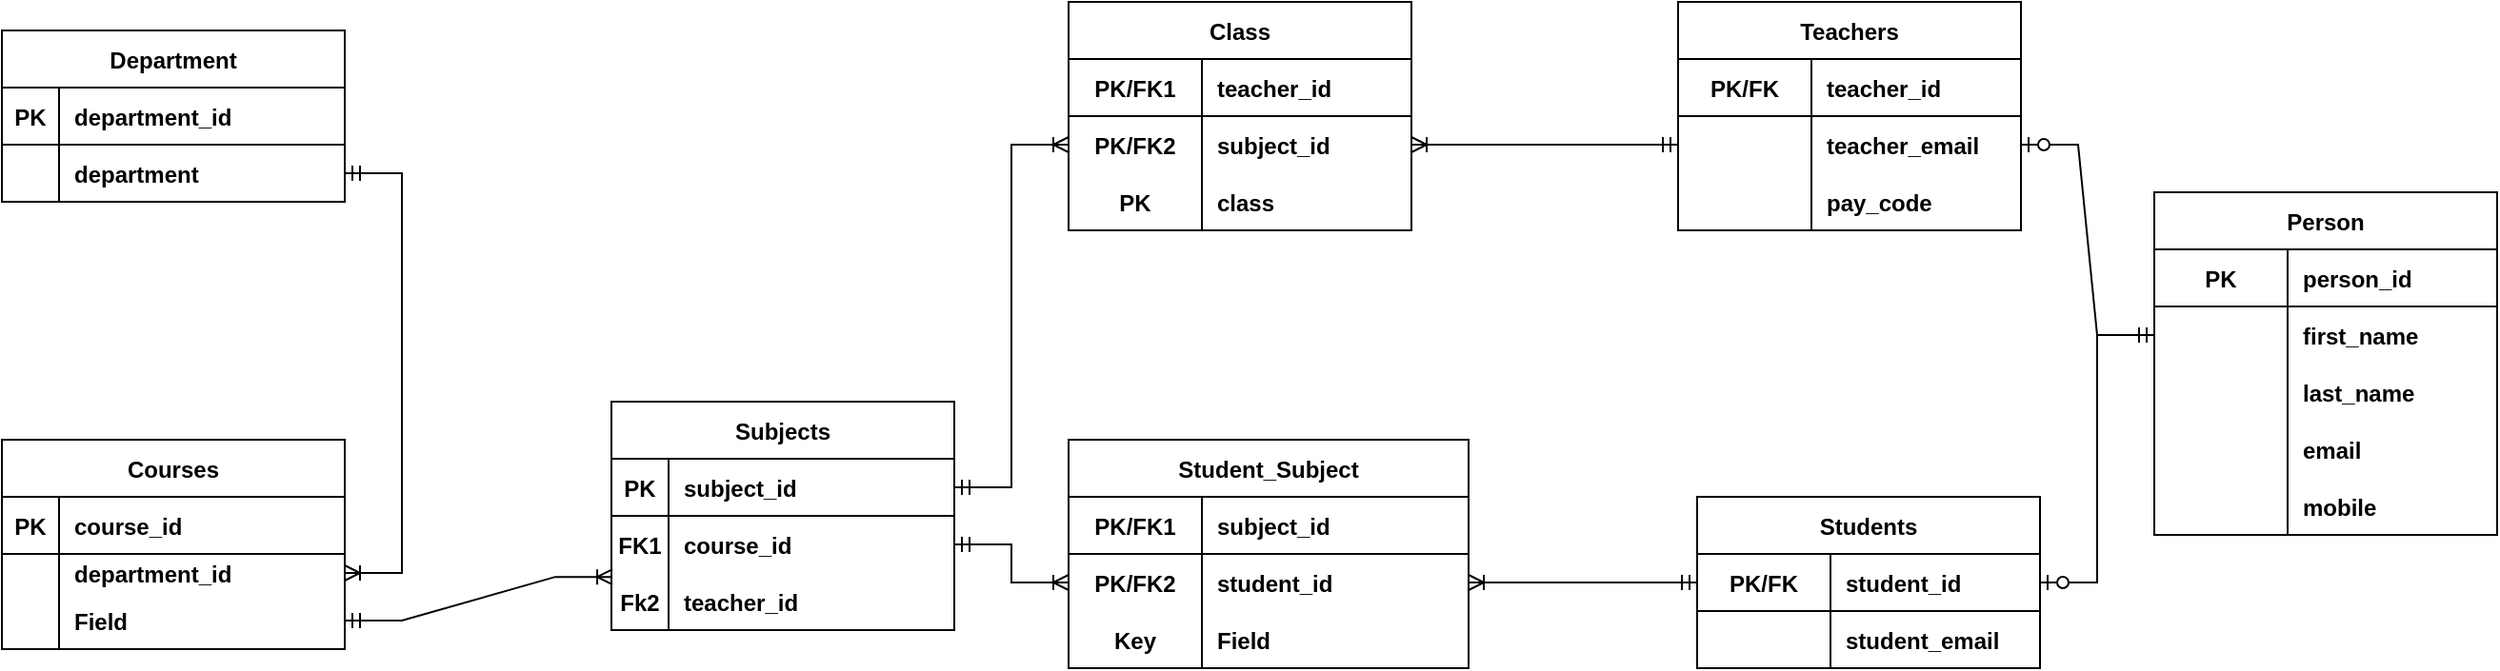 <mxfile version="20.2.7" type="device"><diagram id="C5RBs43oDa-KdzZeNtuy" name="Page-1"><mxGraphModel dx="3242" dy="934" grid="1" gridSize="10" guides="1" tooltips="1" connect="1" arrows="1" fold="1" page="1" pageScale="1" pageWidth="827" pageHeight="1169" math="0" shadow="0"><root><mxCell id="WIyWlLk6GJQsqaUBKTNV-0"/><mxCell id="WIyWlLk6GJQsqaUBKTNV-1" parent="WIyWlLk6GJQsqaUBKTNV-0"/><mxCell id="LIIP96oNeMK7vDLCHSb4-39" value="Subjects" style="shape=table;startSize=30;container=1;collapsible=1;childLayout=tableLayout;fixedRows=1;rowLines=0;fontStyle=1;align=center;resizeLast=1;" vertex="1" parent="WIyWlLk6GJQsqaUBKTNV-1"><mxGeometry x="-1140" y="270" width="180" height="120" as="geometry"/></mxCell><mxCell id="LIIP96oNeMK7vDLCHSb4-40" value="" style="shape=tableRow;horizontal=0;startSize=0;swimlaneHead=0;swimlaneBody=0;fillColor=none;collapsible=0;dropTarget=0;points=[[0,0.5],[1,0.5]];portConstraint=eastwest;top=0;left=0;right=0;bottom=1;fontStyle=1" vertex="1" parent="LIIP96oNeMK7vDLCHSb4-39"><mxGeometry y="30" width="180" height="30" as="geometry"/></mxCell><mxCell id="LIIP96oNeMK7vDLCHSb4-41" value="PK" style="shape=partialRectangle;connectable=0;fillColor=none;top=0;left=0;bottom=0;right=0;fontStyle=1;overflow=hidden;" vertex="1" parent="LIIP96oNeMK7vDLCHSb4-40"><mxGeometry width="30" height="30" as="geometry"><mxRectangle width="30" height="30" as="alternateBounds"/></mxGeometry></mxCell><mxCell id="LIIP96oNeMK7vDLCHSb4-42" value="subject_id" style="shape=partialRectangle;connectable=0;fillColor=none;top=0;left=0;bottom=0;right=0;align=left;spacingLeft=6;fontStyle=1;overflow=hidden;" vertex="1" parent="LIIP96oNeMK7vDLCHSb4-40"><mxGeometry x="30" width="150" height="30" as="geometry"><mxRectangle width="150" height="30" as="alternateBounds"/></mxGeometry></mxCell><mxCell id="LIIP96oNeMK7vDLCHSb4-43" value="" style="shape=tableRow;horizontal=0;startSize=0;swimlaneHead=0;swimlaneBody=0;fillColor=none;collapsible=0;dropTarget=0;points=[[0,0.5],[1,0.5]];portConstraint=eastwest;top=0;left=0;right=0;bottom=0;fontStyle=1" vertex="1" parent="LIIP96oNeMK7vDLCHSb4-39"><mxGeometry y="60" width="180" height="30" as="geometry"/></mxCell><mxCell id="LIIP96oNeMK7vDLCHSb4-44" value="FK1" style="shape=partialRectangle;connectable=0;fillColor=none;top=0;left=0;bottom=0;right=0;editable=1;overflow=hidden;fontStyle=1" vertex="1" parent="LIIP96oNeMK7vDLCHSb4-43"><mxGeometry width="30" height="30" as="geometry"><mxRectangle width="30" height="30" as="alternateBounds"/></mxGeometry></mxCell><mxCell id="LIIP96oNeMK7vDLCHSb4-45" value="course_id" style="shape=partialRectangle;connectable=0;fillColor=none;top=0;left=0;bottom=0;right=0;align=left;spacingLeft=6;overflow=hidden;fontStyle=1" vertex="1" parent="LIIP96oNeMK7vDLCHSb4-43"><mxGeometry x="30" width="150" height="30" as="geometry"><mxRectangle width="150" height="30" as="alternateBounds"/></mxGeometry></mxCell><mxCell id="LIIP96oNeMK7vDLCHSb4-46" value="" style="shape=tableRow;horizontal=0;startSize=0;swimlaneHead=0;swimlaneBody=0;fillColor=none;collapsible=0;dropTarget=0;points=[[0,0.5],[1,0.5]];portConstraint=eastwest;top=0;left=0;right=0;bottom=0;fontStyle=1" vertex="1" parent="LIIP96oNeMK7vDLCHSb4-39"><mxGeometry y="90" width="180" height="30" as="geometry"/></mxCell><mxCell id="LIIP96oNeMK7vDLCHSb4-47" value="Fk2" style="shape=partialRectangle;connectable=0;fillColor=none;top=0;left=0;bottom=0;right=0;editable=1;overflow=hidden;fontStyle=1" vertex="1" parent="LIIP96oNeMK7vDLCHSb4-46"><mxGeometry width="30" height="30" as="geometry"><mxRectangle width="30" height="30" as="alternateBounds"/></mxGeometry></mxCell><mxCell id="LIIP96oNeMK7vDLCHSb4-48" value="teacher_id" style="shape=partialRectangle;connectable=0;fillColor=none;top=0;left=0;bottom=0;right=0;align=left;spacingLeft=6;overflow=hidden;fontStyle=1" vertex="1" parent="LIIP96oNeMK7vDLCHSb4-46"><mxGeometry x="30" width="150" height="30" as="geometry"><mxRectangle width="150" height="30" as="alternateBounds"/></mxGeometry></mxCell><mxCell id="LIIP96oNeMK7vDLCHSb4-78" value="Courses" style="shape=table;startSize=30;container=1;collapsible=1;childLayout=tableLayout;fixedRows=1;rowLines=0;fontStyle=1;align=center;resizeLast=1;" vertex="1" parent="WIyWlLk6GJQsqaUBKTNV-1"><mxGeometry x="-1460" y="290" width="180" height="110" as="geometry"/></mxCell><mxCell id="LIIP96oNeMK7vDLCHSb4-79" value="" style="shape=tableRow;horizontal=0;startSize=0;swimlaneHead=0;swimlaneBody=0;fillColor=none;collapsible=0;dropTarget=0;points=[[0,0.5],[1,0.5]];portConstraint=eastwest;top=0;left=0;right=0;bottom=1;fontStyle=1" vertex="1" parent="LIIP96oNeMK7vDLCHSb4-78"><mxGeometry y="30" width="180" height="30" as="geometry"/></mxCell><mxCell id="LIIP96oNeMK7vDLCHSb4-80" value="PK" style="shape=partialRectangle;connectable=0;fillColor=none;top=0;left=0;bottom=0;right=0;fontStyle=1;overflow=hidden;" vertex="1" parent="LIIP96oNeMK7vDLCHSb4-79"><mxGeometry width="30" height="30" as="geometry"><mxRectangle width="30" height="30" as="alternateBounds"/></mxGeometry></mxCell><mxCell id="LIIP96oNeMK7vDLCHSb4-81" value="course_id" style="shape=partialRectangle;connectable=0;fillColor=none;top=0;left=0;bottom=0;right=0;align=left;spacingLeft=6;fontStyle=1;overflow=hidden;" vertex="1" parent="LIIP96oNeMK7vDLCHSb4-79"><mxGeometry x="30" width="150" height="30" as="geometry"><mxRectangle width="150" height="30" as="alternateBounds"/></mxGeometry></mxCell><mxCell id="LIIP96oNeMK7vDLCHSb4-82" value="" style="shape=tableRow;horizontal=0;startSize=0;swimlaneHead=0;swimlaneBody=0;fillColor=none;collapsible=0;dropTarget=0;points=[[0,0.5],[1,0.5]];portConstraint=eastwest;top=0;left=0;right=0;bottom=0;fontStyle=1" vertex="1" parent="LIIP96oNeMK7vDLCHSb4-78"><mxGeometry y="60" width="180" height="20" as="geometry"/></mxCell><mxCell id="LIIP96oNeMK7vDLCHSb4-83" value="" style="shape=partialRectangle;connectable=0;fillColor=none;top=0;left=0;bottom=0;right=0;editable=1;overflow=hidden;fontStyle=1" vertex="1" parent="LIIP96oNeMK7vDLCHSb4-82"><mxGeometry width="30" height="20" as="geometry"><mxRectangle width="30" height="20" as="alternateBounds"/></mxGeometry></mxCell><mxCell id="LIIP96oNeMK7vDLCHSb4-84" value="department_id" style="shape=partialRectangle;connectable=0;fillColor=none;top=0;left=0;bottom=0;right=0;align=left;spacingLeft=6;overflow=hidden;fontStyle=1" vertex="1" parent="LIIP96oNeMK7vDLCHSb4-82"><mxGeometry x="30" width="150" height="20" as="geometry"><mxRectangle width="150" height="20" as="alternateBounds"/></mxGeometry></mxCell><mxCell id="LIIP96oNeMK7vDLCHSb4-85" value="" style="shape=tableRow;horizontal=0;startSize=0;swimlaneHead=0;swimlaneBody=0;fillColor=none;collapsible=0;dropTarget=0;points=[[0,0.5],[1,0.5]];portConstraint=eastwest;top=0;left=0;right=0;bottom=0;fontStyle=1" vertex="1" parent="LIIP96oNeMK7vDLCHSb4-78"><mxGeometry y="80" width="180" height="30" as="geometry"/></mxCell><mxCell id="LIIP96oNeMK7vDLCHSb4-86" value="" style="shape=partialRectangle;connectable=0;fillColor=none;top=0;left=0;bottom=0;right=0;editable=1;overflow=hidden;fontStyle=1" vertex="1" parent="LIIP96oNeMK7vDLCHSb4-85"><mxGeometry width="30" height="30" as="geometry"><mxRectangle width="30" height="30" as="alternateBounds"/></mxGeometry></mxCell><mxCell id="LIIP96oNeMK7vDLCHSb4-87" value="Field" style="shape=partialRectangle;connectable=0;fillColor=none;top=0;left=0;bottom=0;right=0;align=left;spacingLeft=6;overflow=hidden;fontStyle=1" vertex="1" parent="LIIP96oNeMK7vDLCHSb4-85"><mxGeometry x="30" width="150" height="30" as="geometry"><mxRectangle width="150" height="30" as="alternateBounds"/></mxGeometry></mxCell><mxCell id="LIIP96oNeMK7vDLCHSb4-91" value="Department" style="shape=table;startSize=30;container=1;collapsible=1;childLayout=tableLayout;fixedRows=1;rowLines=0;fontStyle=1;align=center;resizeLast=1;" vertex="1" parent="WIyWlLk6GJQsqaUBKTNV-1"><mxGeometry x="-1460" y="75" width="180" height="90" as="geometry"><mxRectangle x="-960" y="240" width="110" height="30" as="alternateBounds"/></mxGeometry></mxCell><mxCell id="LIIP96oNeMK7vDLCHSb4-92" value="" style="shape=tableRow;horizontal=0;startSize=0;swimlaneHead=0;swimlaneBody=0;fillColor=none;collapsible=0;dropTarget=0;points=[[0,0.5],[1,0.5]];portConstraint=eastwest;top=0;left=0;right=0;bottom=1;fontStyle=1" vertex="1" parent="LIIP96oNeMK7vDLCHSb4-91"><mxGeometry y="30" width="180" height="30" as="geometry"/></mxCell><mxCell id="LIIP96oNeMK7vDLCHSb4-93" value="PK" style="shape=partialRectangle;connectable=0;fillColor=none;top=0;left=0;bottom=0;right=0;fontStyle=1;overflow=hidden;" vertex="1" parent="LIIP96oNeMK7vDLCHSb4-92"><mxGeometry width="30" height="30" as="geometry"><mxRectangle width="30" height="30" as="alternateBounds"/></mxGeometry></mxCell><mxCell id="LIIP96oNeMK7vDLCHSb4-94" value="department_id" style="shape=partialRectangle;connectable=0;fillColor=none;top=0;left=0;bottom=0;right=0;align=left;spacingLeft=6;fontStyle=1;overflow=hidden;" vertex="1" parent="LIIP96oNeMK7vDLCHSb4-92"><mxGeometry x="30" width="150" height="30" as="geometry"><mxRectangle width="150" height="30" as="alternateBounds"/></mxGeometry></mxCell><mxCell id="LIIP96oNeMK7vDLCHSb4-95" value="" style="shape=tableRow;horizontal=0;startSize=0;swimlaneHead=0;swimlaneBody=0;fillColor=none;collapsible=0;dropTarget=0;points=[[0,0.5],[1,0.5]];portConstraint=eastwest;top=0;left=0;right=0;bottom=0;fontStyle=1" vertex="1" parent="LIIP96oNeMK7vDLCHSb4-91"><mxGeometry y="60" width="180" height="30" as="geometry"/></mxCell><mxCell id="LIIP96oNeMK7vDLCHSb4-96" value="" style="shape=partialRectangle;connectable=0;fillColor=none;top=0;left=0;bottom=0;right=0;editable=1;overflow=hidden;fontStyle=1" vertex="1" parent="LIIP96oNeMK7vDLCHSb4-95"><mxGeometry width="30" height="30" as="geometry"><mxRectangle width="30" height="30" as="alternateBounds"/></mxGeometry></mxCell><mxCell id="LIIP96oNeMK7vDLCHSb4-97" value="department" style="shape=partialRectangle;connectable=0;fillColor=none;top=0;left=0;bottom=0;right=0;align=left;spacingLeft=6;overflow=hidden;fontStyle=1" vertex="1" parent="LIIP96oNeMK7vDLCHSb4-95"><mxGeometry x="30" width="150" height="30" as="geometry"><mxRectangle width="150" height="30" as="alternateBounds"/></mxGeometry></mxCell><mxCell id="LIIP96oNeMK7vDLCHSb4-104" value="Teachers" style="shape=table;startSize=30;container=1;collapsible=1;childLayout=tableLayout;fixedRows=1;rowLines=0;fontStyle=1;align=center;resizeLast=1;" vertex="1" parent="WIyWlLk6GJQsqaUBKTNV-1"><mxGeometry x="-580" y="60" width="180" height="120" as="geometry"/></mxCell><mxCell id="LIIP96oNeMK7vDLCHSb4-105" value="" style="shape=tableRow;horizontal=0;startSize=0;swimlaneHead=0;swimlaneBody=0;fillColor=none;collapsible=0;dropTarget=0;points=[[0,0.5],[1,0.5]];portConstraint=eastwest;top=0;left=0;right=0;bottom=1;fontStyle=1" vertex="1" parent="LIIP96oNeMK7vDLCHSb4-104"><mxGeometry y="30" width="180" height="30" as="geometry"/></mxCell><mxCell id="LIIP96oNeMK7vDLCHSb4-106" value="PK/FK" style="shape=partialRectangle;connectable=0;fillColor=none;top=0;left=0;bottom=0;right=0;fontStyle=1;overflow=hidden;" vertex="1" parent="LIIP96oNeMK7vDLCHSb4-105"><mxGeometry width="70" height="30" as="geometry"><mxRectangle width="70" height="30" as="alternateBounds"/></mxGeometry></mxCell><mxCell id="LIIP96oNeMK7vDLCHSb4-107" value="teacher_id" style="shape=partialRectangle;connectable=0;fillColor=none;top=0;left=0;bottom=0;right=0;align=left;spacingLeft=6;fontStyle=1;overflow=hidden;" vertex="1" parent="LIIP96oNeMK7vDLCHSb4-105"><mxGeometry x="70" width="110" height="30" as="geometry"><mxRectangle width="110" height="30" as="alternateBounds"/></mxGeometry></mxCell><mxCell id="LIIP96oNeMK7vDLCHSb4-108" value="" style="shape=tableRow;horizontal=0;startSize=0;swimlaneHead=0;swimlaneBody=0;fillColor=none;collapsible=0;dropTarget=0;points=[[0,0.5],[1,0.5]];portConstraint=eastwest;top=0;left=0;right=0;bottom=0;fontStyle=1" vertex="1" parent="LIIP96oNeMK7vDLCHSb4-104"><mxGeometry y="60" width="180" height="30" as="geometry"/></mxCell><mxCell id="LIIP96oNeMK7vDLCHSb4-109" value="" style="shape=partialRectangle;connectable=0;fillColor=none;top=0;left=0;bottom=0;right=0;editable=1;overflow=hidden;fontStyle=1" vertex="1" parent="LIIP96oNeMK7vDLCHSb4-108"><mxGeometry width="70" height="30" as="geometry"><mxRectangle width="70" height="30" as="alternateBounds"/></mxGeometry></mxCell><mxCell id="LIIP96oNeMK7vDLCHSb4-110" value="teacher_email" style="shape=partialRectangle;connectable=0;fillColor=none;top=0;left=0;bottom=0;right=0;align=left;spacingLeft=6;overflow=hidden;fontStyle=1" vertex="1" parent="LIIP96oNeMK7vDLCHSb4-108"><mxGeometry x="70" width="110" height="30" as="geometry"><mxRectangle width="110" height="30" as="alternateBounds"/></mxGeometry></mxCell><mxCell id="LIIP96oNeMK7vDLCHSb4-111" value="" style="shape=tableRow;horizontal=0;startSize=0;swimlaneHead=0;swimlaneBody=0;fillColor=none;collapsible=0;dropTarget=0;points=[[0,0.5],[1,0.5]];portConstraint=eastwest;top=0;left=0;right=0;bottom=0;fontStyle=1" vertex="1" parent="LIIP96oNeMK7vDLCHSb4-104"><mxGeometry y="90" width="180" height="30" as="geometry"/></mxCell><mxCell id="LIIP96oNeMK7vDLCHSb4-112" value="" style="shape=partialRectangle;connectable=0;fillColor=none;top=0;left=0;bottom=0;right=0;editable=1;overflow=hidden;fontStyle=1" vertex="1" parent="LIIP96oNeMK7vDLCHSb4-111"><mxGeometry width="70" height="30" as="geometry"><mxRectangle width="70" height="30" as="alternateBounds"/></mxGeometry></mxCell><mxCell id="LIIP96oNeMK7vDLCHSb4-113" value="pay_code" style="shape=partialRectangle;connectable=0;fillColor=none;top=0;left=0;bottom=0;right=0;align=left;spacingLeft=6;overflow=hidden;fontStyle=1" vertex="1" parent="LIIP96oNeMK7vDLCHSb4-111"><mxGeometry x="70" width="110" height="30" as="geometry"><mxRectangle width="110" height="30" as="alternateBounds"/></mxGeometry></mxCell><mxCell id="LIIP96oNeMK7vDLCHSb4-117" value="Students" style="shape=table;startSize=30;container=1;collapsible=1;childLayout=tableLayout;fixedRows=1;rowLines=0;fontStyle=1;align=center;resizeLast=1;" vertex="1" parent="WIyWlLk6GJQsqaUBKTNV-1"><mxGeometry x="-570" y="320" width="180" height="90" as="geometry"/></mxCell><mxCell id="LIIP96oNeMK7vDLCHSb4-118" value="" style="shape=tableRow;horizontal=0;startSize=0;swimlaneHead=0;swimlaneBody=0;fillColor=none;collapsible=0;dropTarget=0;points=[[0,0.5],[1,0.5]];portConstraint=eastwest;top=0;left=0;right=0;bottom=1;fontStyle=1" vertex="1" parent="LIIP96oNeMK7vDLCHSb4-117"><mxGeometry y="30" width="180" height="30" as="geometry"/></mxCell><mxCell id="LIIP96oNeMK7vDLCHSb4-119" value="PK/FK" style="shape=partialRectangle;connectable=0;fillColor=none;top=0;left=0;bottom=0;right=0;fontStyle=1;overflow=hidden;" vertex="1" parent="LIIP96oNeMK7vDLCHSb4-118"><mxGeometry width="70" height="30" as="geometry"><mxRectangle width="70" height="30" as="alternateBounds"/></mxGeometry></mxCell><mxCell id="LIIP96oNeMK7vDLCHSb4-120" value="student_id" style="shape=partialRectangle;connectable=0;fillColor=none;top=0;left=0;bottom=0;right=0;align=left;spacingLeft=6;fontStyle=1;overflow=hidden;" vertex="1" parent="LIIP96oNeMK7vDLCHSb4-118"><mxGeometry x="70" width="110" height="30" as="geometry"><mxRectangle width="110" height="30" as="alternateBounds"/></mxGeometry></mxCell><mxCell id="LIIP96oNeMK7vDLCHSb4-121" value="" style="shape=tableRow;horizontal=0;startSize=0;swimlaneHead=0;swimlaneBody=0;fillColor=none;collapsible=0;dropTarget=0;points=[[0,0.5],[1,0.5]];portConstraint=eastwest;top=0;left=0;right=0;bottom=0;fontStyle=1" vertex="1" parent="LIIP96oNeMK7vDLCHSb4-117"><mxGeometry y="60" width="180" height="30" as="geometry"/></mxCell><mxCell id="LIIP96oNeMK7vDLCHSb4-122" value="" style="shape=partialRectangle;connectable=0;fillColor=none;top=0;left=0;bottom=0;right=0;editable=1;overflow=hidden;fontStyle=1" vertex="1" parent="LIIP96oNeMK7vDLCHSb4-121"><mxGeometry width="70" height="30" as="geometry"><mxRectangle width="70" height="30" as="alternateBounds"/></mxGeometry></mxCell><mxCell id="LIIP96oNeMK7vDLCHSb4-123" value="student_email" style="shape=partialRectangle;connectable=0;fillColor=none;top=0;left=0;bottom=0;right=0;align=left;spacingLeft=6;overflow=hidden;fontStyle=1" vertex="1" parent="LIIP96oNeMK7vDLCHSb4-121"><mxGeometry x="70" width="110" height="30" as="geometry"><mxRectangle width="110" height="30" as="alternateBounds"/></mxGeometry></mxCell><mxCell id="LIIP96oNeMK7vDLCHSb4-130" value="Student_Subject" style="shape=table;startSize=30;container=1;collapsible=1;childLayout=tableLayout;fixedRows=1;rowLines=0;fontStyle=1;align=center;resizeLast=1;" vertex="1" parent="WIyWlLk6GJQsqaUBKTNV-1"><mxGeometry x="-900" y="290" width="210" height="120" as="geometry"/></mxCell><mxCell id="LIIP96oNeMK7vDLCHSb4-131" value="" style="shape=tableRow;horizontal=0;startSize=0;swimlaneHead=0;swimlaneBody=0;fillColor=none;collapsible=0;dropTarget=0;points=[[0,0.5],[1,0.5]];portConstraint=eastwest;top=0;left=0;right=0;bottom=1;fontStyle=1" vertex="1" parent="LIIP96oNeMK7vDLCHSb4-130"><mxGeometry y="30" width="210" height="30" as="geometry"/></mxCell><mxCell id="LIIP96oNeMK7vDLCHSb4-132" value="PK/FK1" style="shape=partialRectangle;connectable=0;fillColor=none;top=0;left=0;bottom=0;right=0;fontStyle=1;overflow=hidden;" vertex="1" parent="LIIP96oNeMK7vDLCHSb4-131"><mxGeometry width="70" height="30" as="geometry"><mxRectangle width="70" height="30" as="alternateBounds"/></mxGeometry></mxCell><mxCell id="LIIP96oNeMK7vDLCHSb4-133" value="subject_id" style="shape=partialRectangle;connectable=0;fillColor=none;top=0;left=0;bottom=0;right=0;align=left;spacingLeft=6;fontStyle=1;overflow=hidden;" vertex="1" parent="LIIP96oNeMK7vDLCHSb4-131"><mxGeometry x="70" width="140" height="30" as="geometry"><mxRectangle width="140" height="30" as="alternateBounds"/></mxGeometry></mxCell><mxCell id="LIIP96oNeMK7vDLCHSb4-134" value="" style="shape=tableRow;horizontal=0;startSize=0;swimlaneHead=0;swimlaneBody=0;fillColor=none;collapsible=0;dropTarget=0;points=[[0,0.5],[1,0.5]];portConstraint=eastwest;top=0;left=0;right=0;bottom=0;fontStyle=1" vertex="1" parent="LIIP96oNeMK7vDLCHSb4-130"><mxGeometry y="60" width="210" height="30" as="geometry"/></mxCell><mxCell id="LIIP96oNeMK7vDLCHSb4-135" value="PK/FK2" style="shape=partialRectangle;connectable=0;fillColor=none;top=0;left=0;bottom=0;right=0;editable=1;overflow=hidden;fontStyle=1" vertex="1" parent="LIIP96oNeMK7vDLCHSb4-134"><mxGeometry width="70" height="30" as="geometry"><mxRectangle width="70" height="30" as="alternateBounds"/></mxGeometry></mxCell><mxCell id="LIIP96oNeMK7vDLCHSb4-136" value="student_id" style="shape=partialRectangle;connectable=0;fillColor=none;top=0;left=0;bottom=0;right=0;align=left;spacingLeft=6;overflow=hidden;fontStyle=1" vertex="1" parent="LIIP96oNeMK7vDLCHSb4-134"><mxGeometry x="70" width="140" height="30" as="geometry"><mxRectangle width="140" height="30" as="alternateBounds"/></mxGeometry></mxCell><mxCell id="LIIP96oNeMK7vDLCHSb4-137" value="" style="shape=tableRow;horizontal=0;startSize=0;swimlaneHead=0;swimlaneBody=0;fillColor=none;collapsible=0;dropTarget=0;points=[[0,0.5],[1,0.5]];portConstraint=eastwest;top=0;left=0;right=0;bottom=0;fontStyle=1" vertex="1" parent="LIIP96oNeMK7vDLCHSb4-130"><mxGeometry y="90" width="210" height="30" as="geometry"/></mxCell><mxCell id="LIIP96oNeMK7vDLCHSb4-138" value="Key" style="shape=partialRectangle;connectable=0;fillColor=none;top=0;left=0;bottom=0;right=0;editable=1;overflow=hidden;fontStyle=1" vertex="1" parent="LIIP96oNeMK7vDLCHSb4-137"><mxGeometry width="70" height="30" as="geometry"><mxRectangle width="70" height="30" as="alternateBounds"/></mxGeometry></mxCell><mxCell id="LIIP96oNeMK7vDLCHSb4-139" value="Field" style="shape=partialRectangle;connectable=0;fillColor=none;top=0;left=0;bottom=0;right=0;align=left;spacingLeft=6;overflow=hidden;fontStyle=1" vertex="1" parent="LIIP96oNeMK7vDLCHSb4-137"><mxGeometry x="70" width="140" height="30" as="geometry"><mxRectangle width="140" height="30" as="alternateBounds"/></mxGeometry></mxCell><mxCell id="LIIP96oNeMK7vDLCHSb4-176" value="Class" style="shape=table;startSize=30;container=1;collapsible=1;childLayout=tableLayout;fixedRows=1;rowLines=0;fontStyle=1;align=center;resizeLast=1;" vertex="1" parent="WIyWlLk6GJQsqaUBKTNV-1"><mxGeometry x="-900" y="60" width="180" height="120" as="geometry"/></mxCell><mxCell id="LIIP96oNeMK7vDLCHSb4-177" value="" style="shape=tableRow;horizontal=0;startSize=0;swimlaneHead=0;swimlaneBody=0;fillColor=none;collapsible=0;dropTarget=0;points=[[0,0.5],[1,0.5]];portConstraint=eastwest;top=0;left=0;right=0;bottom=1;fontStyle=1" vertex="1" parent="LIIP96oNeMK7vDLCHSb4-176"><mxGeometry y="30" width="180" height="30" as="geometry"/></mxCell><mxCell id="LIIP96oNeMK7vDLCHSb4-178" value="PK/FK1" style="shape=partialRectangle;connectable=0;fillColor=none;top=0;left=0;bottom=0;right=0;fontStyle=1;overflow=hidden;" vertex="1" parent="LIIP96oNeMK7vDLCHSb4-177"><mxGeometry width="70" height="30" as="geometry"><mxRectangle width="70" height="30" as="alternateBounds"/></mxGeometry></mxCell><mxCell id="LIIP96oNeMK7vDLCHSb4-179" value="teacher_id" style="shape=partialRectangle;connectable=0;fillColor=none;top=0;left=0;bottom=0;right=0;align=left;spacingLeft=6;fontStyle=1;overflow=hidden;" vertex="1" parent="LIIP96oNeMK7vDLCHSb4-177"><mxGeometry x="70" width="110" height="30" as="geometry"><mxRectangle width="110" height="30" as="alternateBounds"/></mxGeometry></mxCell><mxCell id="LIIP96oNeMK7vDLCHSb4-180" value="" style="shape=tableRow;horizontal=0;startSize=0;swimlaneHead=0;swimlaneBody=0;fillColor=none;collapsible=0;dropTarget=0;points=[[0,0.5],[1,0.5]];portConstraint=eastwest;top=0;left=0;right=0;bottom=0;fontStyle=1" vertex="1" parent="LIIP96oNeMK7vDLCHSb4-176"><mxGeometry y="60" width="180" height="30" as="geometry"/></mxCell><mxCell id="LIIP96oNeMK7vDLCHSb4-181" value="PK/FK2" style="shape=partialRectangle;connectable=0;fillColor=none;top=0;left=0;bottom=0;right=0;editable=1;overflow=hidden;fontStyle=1" vertex="1" parent="LIIP96oNeMK7vDLCHSb4-180"><mxGeometry width="70" height="30" as="geometry"><mxRectangle width="70" height="30" as="alternateBounds"/></mxGeometry></mxCell><mxCell id="LIIP96oNeMK7vDLCHSb4-182" value="subject_id" style="shape=partialRectangle;connectable=0;fillColor=none;top=0;left=0;bottom=0;right=0;align=left;spacingLeft=6;overflow=hidden;fontStyle=1" vertex="1" parent="LIIP96oNeMK7vDLCHSb4-180"><mxGeometry x="70" width="110" height="30" as="geometry"><mxRectangle width="110" height="30" as="alternateBounds"/></mxGeometry></mxCell><mxCell id="LIIP96oNeMK7vDLCHSb4-183" value="" style="shape=tableRow;horizontal=0;startSize=0;swimlaneHead=0;swimlaneBody=0;fillColor=none;collapsible=0;dropTarget=0;points=[[0,0.5],[1,0.5]];portConstraint=eastwest;top=0;left=0;right=0;bottom=0;fontStyle=1" vertex="1" parent="LIIP96oNeMK7vDLCHSb4-176"><mxGeometry y="90" width="180" height="30" as="geometry"/></mxCell><mxCell id="LIIP96oNeMK7vDLCHSb4-184" value="PK" style="shape=partialRectangle;connectable=0;fillColor=none;top=0;left=0;bottom=0;right=0;editable=1;overflow=hidden;fontStyle=1" vertex="1" parent="LIIP96oNeMK7vDLCHSb4-183"><mxGeometry width="70" height="30" as="geometry"><mxRectangle width="70" height="30" as="alternateBounds"/></mxGeometry></mxCell><mxCell id="LIIP96oNeMK7vDLCHSb4-185" value="class" style="shape=partialRectangle;connectable=0;fillColor=none;top=0;left=0;bottom=0;right=0;align=left;spacingLeft=6;overflow=hidden;fontStyle=1" vertex="1" parent="LIIP96oNeMK7vDLCHSb4-183"><mxGeometry x="70" width="110" height="30" as="geometry"><mxRectangle width="110" height="30" as="alternateBounds"/></mxGeometry></mxCell><mxCell id="LIIP96oNeMK7vDLCHSb4-189" value="Person" style="shape=table;startSize=30;container=1;collapsible=1;childLayout=tableLayout;fixedRows=1;rowLines=0;fontStyle=1;align=center;resizeLast=1;" vertex="1" parent="WIyWlLk6GJQsqaUBKTNV-1"><mxGeometry x="-330" y="160" width="180" height="180" as="geometry"/></mxCell><mxCell id="LIIP96oNeMK7vDLCHSb4-190" value="" style="shape=tableRow;horizontal=0;startSize=0;swimlaneHead=0;swimlaneBody=0;fillColor=none;collapsible=0;dropTarget=0;points=[[0,0.5],[1,0.5]];portConstraint=eastwest;top=0;left=0;right=0;bottom=1;fontStyle=1" vertex="1" parent="LIIP96oNeMK7vDLCHSb4-189"><mxGeometry y="30" width="180" height="30" as="geometry"/></mxCell><mxCell id="LIIP96oNeMK7vDLCHSb4-191" value="PK" style="shape=partialRectangle;connectable=0;fillColor=none;top=0;left=0;bottom=0;right=0;fontStyle=1;overflow=hidden;" vertex="1" parent="LIIP96oNeMK7vDLCHSb4-190"><mxGeometry width="70" height="30" as="geometry"><mxRectangle width="70" height="30" as="alternateBounds"/></mxGeometry></mxCell><mxCell id="LIIP96oNeMK7vDLCHSb4-192" value="person_id" style="shape=partialRectangle;connectable=0;fillColor=none;top=0;left=0;bottom=0;right=0;align=left;spacingLeft=6;fontStyle=1;overflow=hidden;" vertex="1" parent="LIIP96oNeMK7vDLCHSb4-190"><mxGeometry x="70" width="110" height="30" as="geometry"><mxRectangle width="110" height="30" as="alternateBounds"/></mxGeometry></mxCell><mxCell id="LIIP96oNeMK7vDLCHSb4-193" value="" style="shape=tableRow;horizontal=0;startSize=0;swimlaneHead=0;swimlaneBody=0;fillColor=none;collapsible=0;dropTarget=0;points=[[0,0.5],[1,0.5]];portConstraint=eastwest;top=0;left=0;right=0;bottom=0;fontStyle=1" vertex="1" parent="LIIP96oNeMK7vDLCHSb4-189"><mxGeometry y="60" width="180" height="30" as="geometry"/></mxCell><mxCell id="LIIP96oNeMK7vDLCHSb4-194" value="" style="shape=partialRectangle;connectable=0;fillColor=none;top=0;left=0;bottom=0;right=0;editable=1;overflow=hidden;fontStyle=1" vertex="1" parent="LIIP96oNeMK7vDLCHSb4-193"><mxGeometry width="70" height="30" as="geometry"><mxRectangle width="70" height="30" as="alternateBounds"/></mxGeometry></mxCell><mxCell id="LIIP96oNeMK7vDLCHSb4-195" value="first_name" style="shape=partialRectangle;connectable=0;fillColor=none;top=0;left=0;bottom=0;right=0;align=left;spacingLeft=6;overflow=hidden;fontStyle=1" vertex="1" parent="LIIP96oNeMK7vDLCHSb4-193"><mxGeometry x="70" width="110" height="30" as="geometry"><mxRectangle width="110" height="30" as="alternateBounds"/></mxGeometry></mxCell><mxCell id="LIIP96oNeMK7vDLCHSb4-196" value="" style="shape=tableRow;horizontal=0;startSize=0;swimlaneHead=0;swimlaneBody=0;fillColor=none;collapsible=0;dropTarget=0;points=[[0,0.5],[1,0.5]];portConstraint=eastwest;top=0;left=0;right=0;bottom=0;fontStyle=1" vertex="1" parent="LIIP96oNeMK7vDLCHSb4-189"><mxGeometry y="90" width="180" height="30" as="geometry"/></mxCell><mxCell id="LIIP96oNeMK7vDLCHSb4-197" value="" style="shape=partialRectangle;connectable=0;fillColor=none;top=0;left=0;bottom=0;right=0;editable=1;overflow=hidden;fontStyle=1" vertex="1" parent="LIIP96oNeMK7vDLCHSb4-196"><mxGeometry width="70" height="30" as="geometry"><mxRectangle width="70" height="30" as="alternateBounds"/></mxGeometry></mxCell><mxCell id="LIIP96oNeMK7vDLCHSb4-198" value="last_name" style="shape=partialRectangle;connectable=0;fillColor=none;top=0;left=0;bottom=0;right=0;align=left;spacingLeft=6;overflow=hidden;fontStyle=1" vertex="1" parent="LIIP96oNeMK7vDLCHSb4-196"><mxGeometry x="70" width="110" height="30" as="geometry"><mxRectangle width="110" height="30" as="alternateBounds"/></mxGeometry></mxCell><mxCell id="LIIP96oNeMK7vDLCHSb4-199" value="" style="shape=tableRow;horizontal=0;startSize=0;swimlaneHead=0;swimlaneBody=0;fillColor=none;collapsible=0;dropTarget=0;points=[[0,0.5],[1,0.5]];portConstraint=eastwest;top=0;left=0;right=0;bottom=0;fontStyle=1" vertex="1" parent="LIIP96oNeMK7vDLCHSb4-189"><mxGeometry y="120" width="180" height="30" as="geometry"/></mxCell><mxCell id="LIIP96oNeMK7vDLCHSb4-200" value="" style="shape=partialRectangle;connectable=0;fillColor=none;top=0;left=0;bottom=0;right=0;editable=1;overflow=hidden;fontStyle=1" vertex="1" parent="LIIP96oNeMK7vDLCHSb4-199"><mxGeometry width="70" height="30" as="geometry"><mxRectangle width="70" height="30" as="alternateBounds"/></mxGeometry></mxCell><mxCell id="LIIP96oNeMK7vDLCHSb4-201" value="email" style="shape=partialRectangle;connectable=0;fillColor=none;top=0;left=0;bottom=0;right=0;align=left;spacingLeft=6;overflow=hidden;fontStyle=1" vertex="1" parent="LIIP96oNeMK7vDLCHSb4-199"><mxGeometry x="70" width="110" height="30" as="geometry"><mxRectangle width="110" height="30" as="alternateBounds"/></mxGeometry></mxCell><mxCell id="LIIP96oNeMK7vDLCHSb4-204" value="" style="shape=tableRow;horizontal=0;startSize=0;swimlaneHead=0;swimlaneBody=0;fillColor=none;collapsible=0;dropTarget=0;points=[[0,0.5],[1,0.5]];portConstraint=eastwest;top=0;left=0;right=0;bottom=0;fontStyle=1" vertex="1" parent="LIIP96oNeMK7vDLCHSb4-189"><mxGeometry y="150" width="180" height="30" as="geometry"/></mxCell><mxCell id="LIIP96oNeMK7vDLCHSb4-205" value="" style="shape=partialRectangle;connectable=0;fillColor=none;top=0;left=0;bottom=0;right=0;editable=1;overflow=hidden;fontStyle=1" vertex="1" parent="LIIP96oNeMK7vDLCHSb4-204"><mxGeometry width="70" height="30" as="geometry"><mxRectangle width="70" height="30" as="alternateBounds"/></mxGeometry></mxCell><mxCell id="LIIP96oNeMK7vDLCHSb4-206" value="mobile" style="shape=partialRectangle;connectable=0;fillColor=none;top=0;left=0;bottom=0;right=0;align=left;spacingLeft=6;overflow=hidden;fontStyle=1" vertex="1" parent="LIIP96oNeMK7vDLCHSb4-204"><mxGeometry x="70" width="110" height="30" as="geometry"><mxRectangle width="110" height="30" as="alternateBounds"/></mxGeometry></mxCell><mxCell id="LIIP96oNeMK7vDLCHSb4-216" value="" style="edgeStyle=entityRelationEdgeStyle;fontSize=12;html=1;endArrow=ERoneToMany;rounded=0;exitX=1;exitY=0.5;exitDx=0;exitDy=0;entryX=1;entryY=0.5;entryDx=0;entryDy=0;startArrow=ERmandOne;startFill=0;" edge="1" parent="WIyWlLk6GJQsqaUBKTNV-1" source="LIIP96oNeMK7vDLCHSb4-95" target="LIIP96oNeMK7vDLCHSb4-82"><mxGeometry width="100" height="100" relative="1" as="geometry"><mxPoint x="-940" y="320" as="sourcePoint"/><mxPoint x="-1550" y="370" as="targetPoint"/></mxGeometry></mxCell><mxCell id="LIIP96oNeMK7vDLCHSb4-218" value="" style="edgeStyle=entityRelationEdgeStyle;fontSize=12;html=1;endArrow=ERoneToMany;rounded=0;exitX=1;exitY=0.5;exitDx=0;exitDy=0;entryX=0.003;entryY=0.069;entryDx=0;entryDy=0;startArrow=ERmandOne;startFill=0;entryPerimeter=0;" edge="1" parent="WIyWlLk6GJQsqaUBKTNV-1" source="LIIP96oNeMK7vDLCHSb4-85" target="LIIP96oNeMK7vDLCHSb4-46"><mxGeometry width="100" height="100" relative="1" as="geometry"><mxPoint x="-1280" y="420.0" as="sourcePoint"/><mxPoint x="-1280" y="620.0" as="targetPoint"/></mxGeometry></mxCell><mxCell id="LIIP96oNeMK7vDLCHSb4-219" value="" style="edgeStyle=entityRelationEdgeStyle;fontSize=12;html=1;endArrow=ERoneToMany;rounded=0;entryX=0;entryY=0.5;entryDx=0;entryDy=0;startArrow=ERmandOne;startFill=0;" edge="1" parent="WIyWlLk6GJQsqaUBKTNV-1" source="LIIP96oNeMK7vDLCHSb4-43" target="LIIP96oNeMK7vDLCHSb4-134"><mxGeometry width="100" height="100" relative="1" as="geometry"><mxPoint x="-880" y="580" as="sourcePoint"/><mxPoint x="-880" y="810.0" as="targetPoint"/></mxGeometry></mxCell><mxCell id="LIIP96oNeMK7vDLCHSb4-220" value="" style="edgeStyle=entityRelationEdgeStyle;fontSize=12;html=1;endArrow=ERoneToMany;rounded=0;exitX=1;exitY=0.5;exitDx=0;exitDy=0;entryX=0;entryY=0.5;entryDx=0;entryDy=0;startArrow=ERmandOne;startFill=0;" edge="1" parent="WIyWlLk6GJQsqaUBKTNV-1" source="LIIP96oNeMK7vDLCHSb4-40" target="LIIP96oNeMK7vDLCHSb4-180"><mxGeometry width="100" height="100" relative="1" as="geometry"><mxPoint x="-770" y="630" as="sourcePoint"/><mxPoint x="-770" y="860.0" as="targetPoint"/></mxGeometry></mxCell><mxCell id="LIIP96oNeMK7vDLCHSb4-225" value="" style="edgeStyle=entityRelationEdgeStyle;fontSize=12;html=1;endArrow=ERmandOne;endFill=0;rounded=0;exitX=1;exitY=0.5;exitDx=0;exitDy=0;startArrow=ERzeroToOne;startFill=0;entryX=0;entryY=0.5;entryDx=0;entryDy=0;" edge="1" parent="WIyWlLk6GJQsqaUBKTNV-1" source="LIIP96oNeMK7vDLCHSb4-108" target="LIIP96oNeMK7vDLCHSb4-193"><mxGeometry width="100" height="100" relative="1" as="geometry"><mxPoint x="-417" y="239.41" as="sourcePoint"/><mxPoint x="-297" y="239.41" as="targetPoint"/></mxGeometry></mxCell><mxCell id="LIIP96oNeMK7vDLCHSb4-226" value="" style="edgeStyle=entityRelationEdgeStyle;fontSize=12;html=1;endArrow=ERmandOne;endFill=0;rounded=0;exitX=1;exitY=0.5;exitDx=0;exitDy=0;startArrow=ERzeroToOne;startFill=0;entryX=0;entryY=0.5;entryDx=0;entryDy=0;" edge="1" parent="WIyWlLk6GJQsqaUBKTNV-1" source="LIIP96oNeMK7vDLCHSb4-118" target="LIIP96oNeMK7vDLCHSb4-193"><mxGeometry width="100" height="100" relative="1" as="geometry"><mxPoint x="-347" y="510" as="sourcePoint"/><mxPoint x="-297" y="240" as="targetPoint"/></mxGeometry></mxCell><mxCell id="LIIP96oNeMK7vDLCHSb4-227" value="" style="edgeStyle=entityRelationEdgeStyle;fontSize=12;html=1;endArrow=ERoneToMany;rounded=0;exitX=0;exitY=0.5;exitDx=0;exitDy=0;entryX=1;entryY=0.5;entryDx=0;entryDy=0;startArrow=ERmandOne;startFill=0;" edge="1" parent="WIyWlLk6GJQsqaUBKTNV-1" source="LIIP96oNeMK7vDLCHSb4-108" target="LIIP96oNeMK7vDLCHSb4-180"><mxGeometry width="100" height="100" relative="1" as="geometry"><mxPoint x="-880" y="560" as="sourcePoint"/><mxPoint x="-780" y="460" as="targetPoint"/></mxGeometry></mxCell><mxCell id="LIIP96oNeMK7vDLCHSb4-228" value="" style="edgeStyle=entityRelationEdgeStyle;fontSize=12;html=1;endArrow=ERoneToMany;rounded=0;exitX=0;exitY=0.5;exitDx=0;exitDy=0;entryX=1;entryY=0.5;entryDx=0;entryDy=0;startArrow=ERmandOne;startFill=0;" edge="1" parent="WIyWlLk6GJQsqaUBKTNV-1" source="LIIP96oNeMK7vDLCHSb4-118" target="LIIP96oNeMK7vDLCHSb4-134"><mxGeometry width="100" height="100" relative="1" as="geometry"><mxPoint x="-690" y="680" as="sourcePoint"/><mxPoint x="-817" y="690" as="targetPoint"/></mxGeometry></mxCell></root></mxGraphModel></diagram></mxfile>